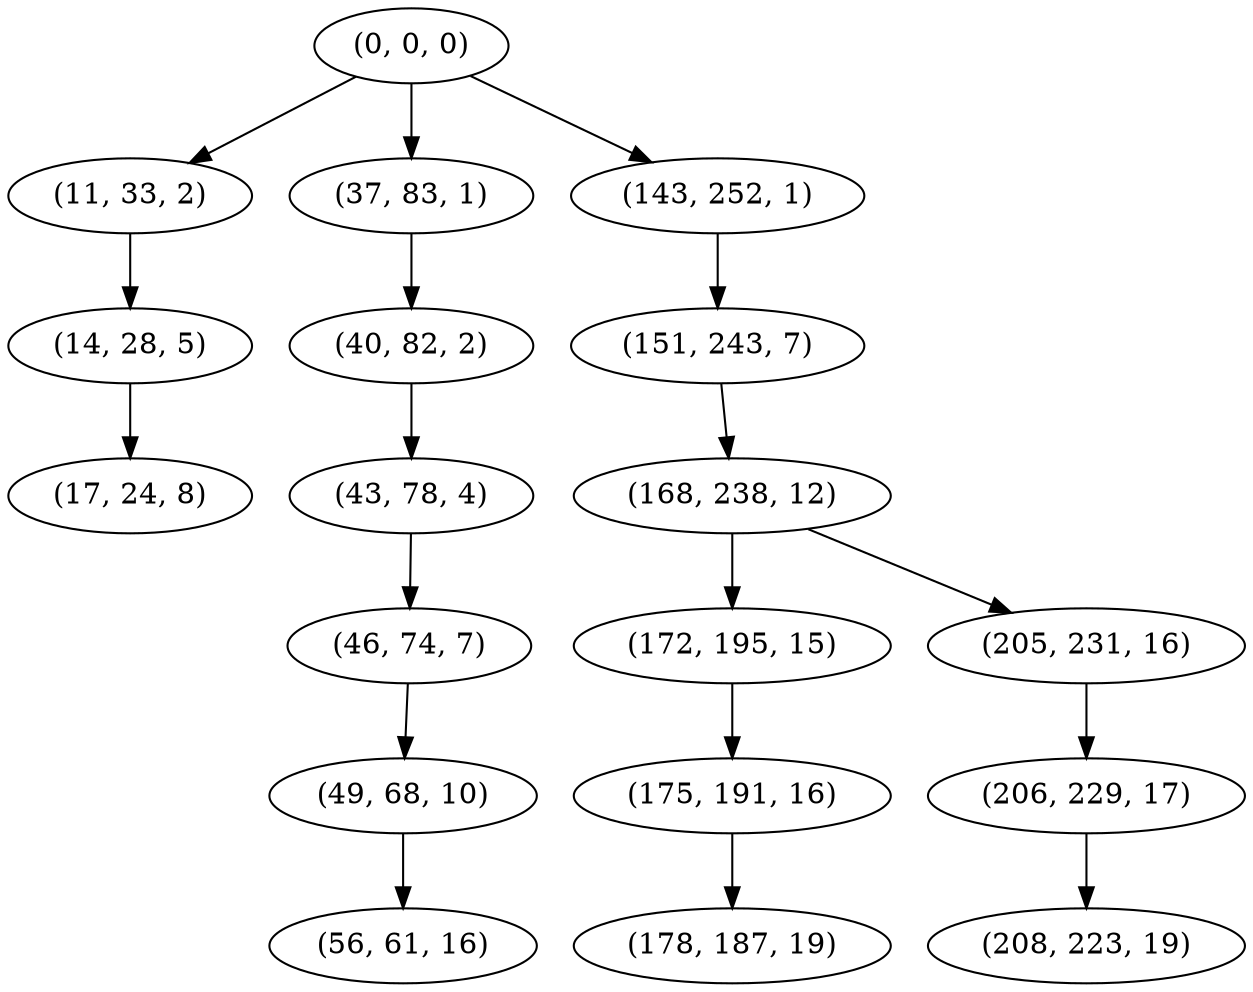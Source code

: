 digraph tree {
    "(0, 0, 0)";
    "(11, 33, 2)";
    "(14, 28, 5)";
    "(17, 24, 8)";
    "(37, 83, 1)";
    "(40, 82, 2)";
    "(43, 78, 4)";
    "(46, 74, 7)";
    "(49, 68, 10)";
    "(56, 61, 16)";
    "(143, 252, 1)";
    "(151, 243, 7)";
    "(168, 238, 12)";
    "(172, 195, 15)";
    "(175, 191, 16)";
    "(178, 187, 19)";
    "(205, 231, 16)";
    "(206, 229, 17)";
    "(208, 223, 19)";
    "(0, 0, 0)" -> "(11, 33, 2)";
    "(0, 0, 0)" -> "(37, 83, 1)";
    "(0, 0, 0)" -> "(143, 252, 1)";
    "(11, 33, 2)" -> "(14, 28, 5)";
    "(14, 28, 5)" -> "(17, 24, 8)";
    "(37, 83, 1)" -> "(40, 82, 2)";
    "(40, 82, 2)" -> "(43, 78, 4)";
    "(43, 78, 4)" -> "(46, 74, 7)";
    "(46, 74, 7)" -> "(49, 68, 10)";
    "(49, 68, 10)" -> "(56, 61, 16)";
    "(143, 252, 1)" -> "(151, 243, 7)";
    "(151, 243, 7)" -> "(168, 238, 12)";
    "(168, 238, 12)" -> "(172, 195, 15)";
    "(168, 238, 12)" -> "(205, 231, 16)";
    "(172, 195, 15)" -> "(175, 191, 16)";
    "(175, 191, 16)" -> "(178, 187, 19)";
    "(205, 231, 16)" -> "(206, 229, 17)";
    "(206, 229, 17)" -> "(208, 223, 19)";
}
